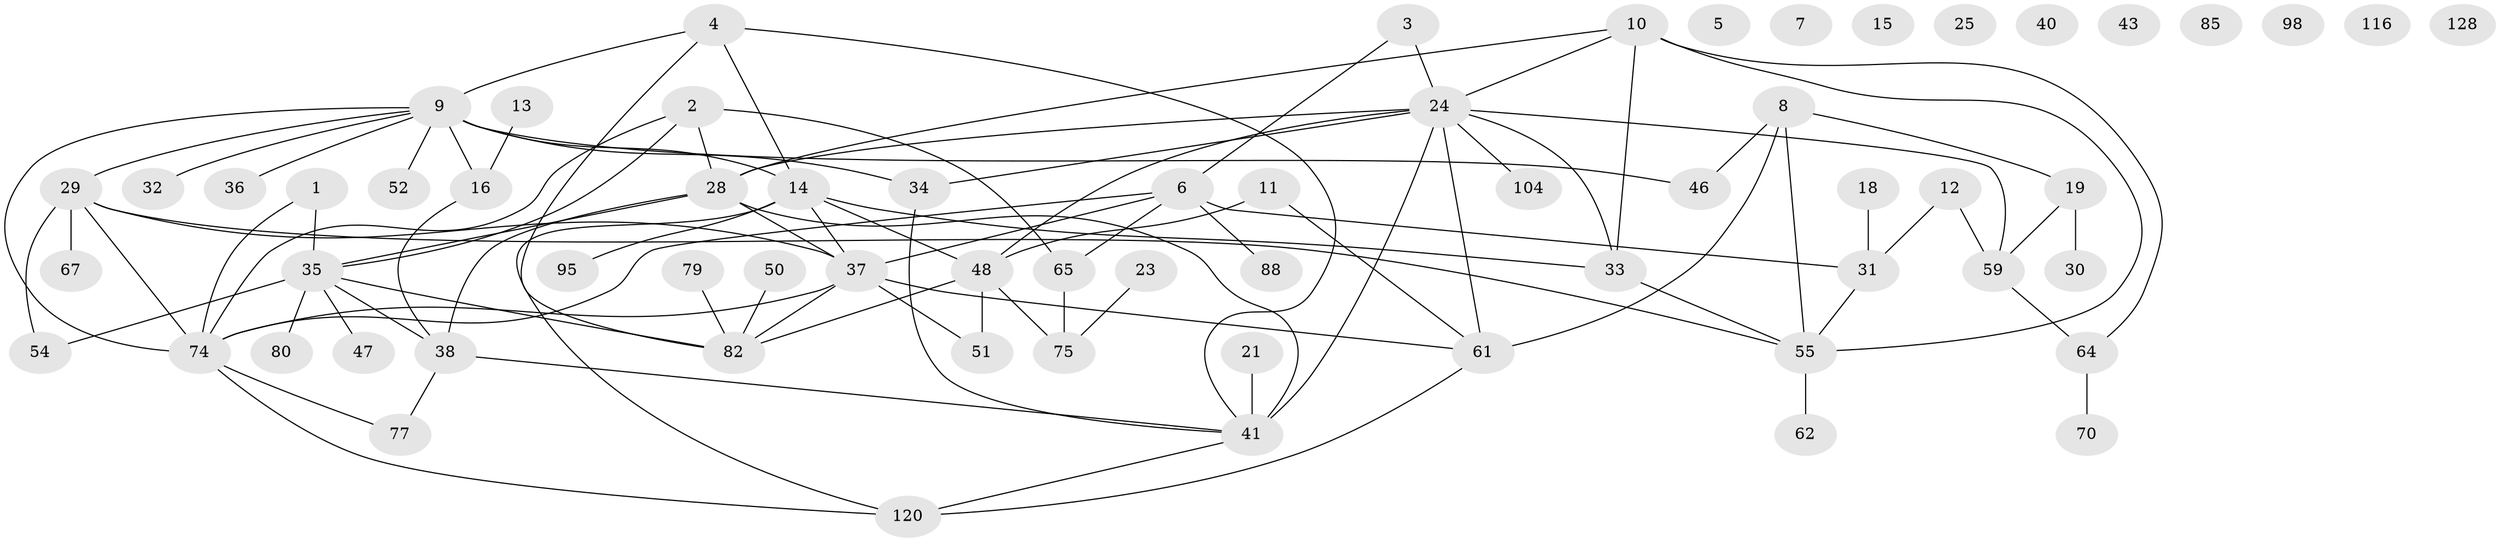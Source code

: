 // original degree distribution, {1: 0.2595419847328244, 2: 0.24427480916030533, 0: 0.061068702290076333, 3: 0.16793893129770993, 4: 0.13740458015267176, 5: 0.07633587786259542, 6: 0.03816793893129771, 7: 0.015267175572519083}
// Generated by graph-tools (version 1.1) at 2025/13/03/09/25 04:13:03]
// undirected, 65 vertices, 95 edges
graph export_dot {
graph [start="1"]
  node [color=gray90,style=filled];
  1 [super="+124"];
  2 [super="+17"];
  3;
  4 [super="+26"];
  5;
  6 [super="+117"];
  7 [super="+119"];
  8;
  9 [super="+125+20+56+53"];
  10 [super="+45+108+22+91"];
  11 [super="+57"];
  12 [super="+63"];
  13;
  14 [super="+27+130"];
  15 [super="+42"];
  16 [super="+76+94"];
  18 [super="+101"];
  19 [super="+100"];
  21 [super="+122"];
  23;
  24 [super="+126+131+106+60+87"];
  25;
  28 [super="+103+49+93"];
  29 [super="+89"];
  30;
  31 [super="+112"];
  32;
  33 [super="+78+121+92"];
  34;
  35 [super="+71"];
  36;
  37 [super="+66+44+58"];
  38 [super="+39"];
  40;
  41 [super="+115"];
  43;
  46;
  47;
  48;
  50 [super="+81"];
  51 [super="+113"];
  52;
  54;
  55 [super="+86"];
  59 [super="+69"];
  61 [super="+73+84"];
  62;
  64 [super="+90"];
  65 [super="+97"];
  67;
  70;
  74 [super="+99"];
  75;
  77;
  79;
  80;
  82 [super="+111"];
  85;
  88 [super="+107"];
  95;
  98;
  104;
  116;
  120 [super="+123"];
  128;
  1 -- 74;
  1 -- 35;
  2 -- 28;
  2 -- 65;
  2 -- 35;
  2 -- 74;
  3 -- 6;
  3 -- 24;
  4 -- 82;
  4 -- 41;
  4 -- 14;
  4 -- 9;
  6 -- 31;
  6 -- 74;
  6 -- 65;
  6 -- 37;
  6 -- 88;
  8 -- 46;
  8 -- 19;
  8 -- 55;
  8 -- 61;
  9 -- 14 [weight=2];
  9 -- 34;
  9 -- 36;
  9 -- 16;
  9 -- 32;
  9 -- 52;
  9 -- 74;
  9 -- 46;
  9 -- 29;
  10 -- 24;
  10 -- 33;
  10 -- 28;
  10 -- 55;
  10 -- 64;
  11 -- 48;
  11 -- 61;
  12 -- 59;
  12 -- 31;
  13 -- 16;
  14 -- 48;
  14 -- 95;
  14 -- 120;
  14 -- 33;
  14 -- 37;
  16 -- 38;
  18 -- 31;
  19 -- 59;
  19 -- 30;
  21 -- 41;
  23 -- 75;
  24 -- 41 [weight=3];
  24 -- 48;
  24 -- 104;
  24 -- 61;
  24 -- 28;
  24 -- 33;
  24 -- 34;
  24 -- 59;
  28 -- 35;
  28 -- 38;
  28 -- 41;
  28 -- 37;
  29 -- 74;
  29 -- 67;
  29 -- 54;
  29 -- 55;
  29 -- 37;
  31 -- 55;
  33 -- 55;
  34 -- 41;
  35 -- 80;
  35 -- 82;
  35 -- 38;
  35 -- 54;
  35 -- 47;
  37 -- 51;
  37 -- 82;
  37 -- 61;
  37 -- 74;
  38 -- 41;
  38 -- 77;
  41 -- 120;
  48 -- 75;
  48 -- 82;
  48 -- 51;
  50 -- 82;
  55 -- 62;
  59 -- 64;
  61 -- 120;
  64 -- 70;
  65 -- 75;
  74 -- 77;
  74 -- 120;
  79 -- 82;
}

